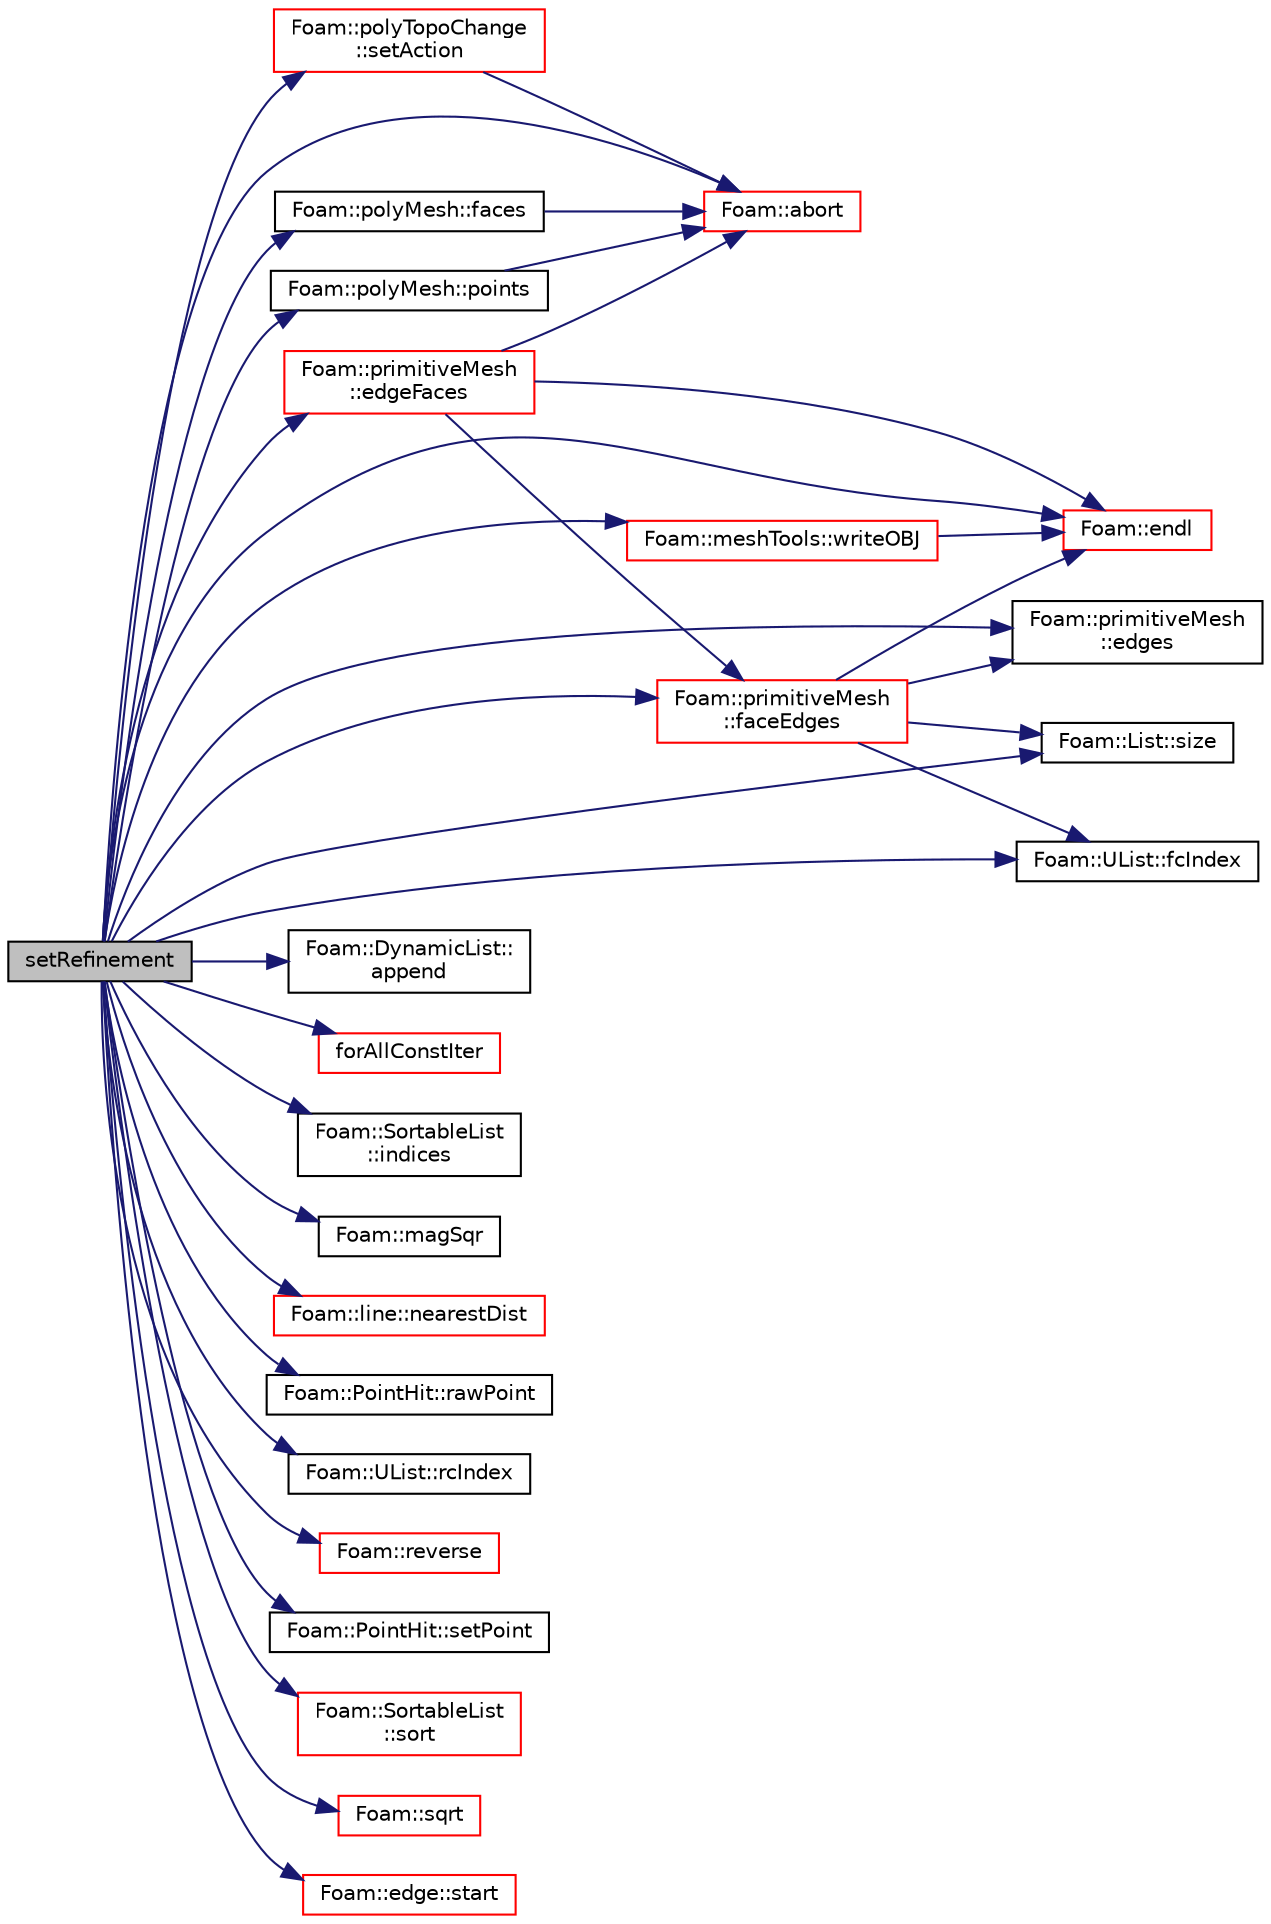 digraph "setRefinement"
{
  bgcolor="transparent";
  edge [fontname="Helvetica",fontsize="10",labelfontname="Helvetica",labelfontsize="10"];
  node [fontname="Helvetica",fontsize="10",shape=record];
  rankdir="LR";
  Node433 [label="setRefinement",height=0.2,width=0.4,color="black", fillcolor="grey75", style="filled", fontcolor="black"];
  Node433 -> Node434 [color="midnightblue",fontsize="10",style="solid",fontname="Helvetica"];
  Node434 [label="Foam::abort",height=0.2,width=0.4,color="red",URL="$a21851.html#a447107a607d03e417307c203fa5fb44b"];
  Node433 -> Node479 [color="midnightblue",fontsize="10",style="solid",fontname="Helvetica"];
  Node479 [label="Foam::DynamicList::\lappend",height=0.2,width=0.4,color="black",URL="$a27005.html#a7b67b42af715604376ad63a681dee6d8",tooltip="Append an element at the end of the list. "];
  Node433 -> Node480 [color="midnightblue",fontsize="10",style="solid",fontname="Helvetica"];
  Node480 [label="Foam::primitiveMesh\l::edgeFaces",height=0.2,width=0.4,color="red",URL="$a28685.html#ad38ecd2902727a890ebd437731c271c8"];
  Node480 -> Node441 [color="midnightblue",fontsize="10",style="solid",fontname="Helvetica"];
  Node441 [label="Foam::endl",height=0.2,width=0.4,color="red",URL="$a21851.html#a2db8fe02a0d3909e9351bb4275b23ce4",tooltip="Add newline and flush stream. "];
  Node480 -> Node434 [color="midnightblue",fontsize="10",style="solid",fontname="Helvetica"];
  Node480 -> Node496 [color="midnightblue",fontsize="10",style="solid",fontname="Helvetica"];
  Node496 [label="Foam::primitiveMesh\l::faceEdges",height=0.2,width=0.4,color="red",URL="$a28685.html#adbfcf489a527a07c33d684834faace79"];
  Node496 -> Node441 [color="midnightblue",fontsize="10",style="solid",fontname="Helvetica"];
  Node496 -> Node482 [color="midnightblue",fontsize="10",style="solid",fontname="Helvetica"];
  Node482 [label="Foam::primitiveMesh\l::edges",height=0.2,width=0.4,color="black",URL="$a28685.html#a21d764179912ddda5c6f95193c289846",tooltip="Return mesh edges. Uses calcEdges. "];
  Node496 -> Node483 [color="midnightblue",fontsize="10",style="solid",fontname="Helvetica"];
  Node483 [label="Foam::List::size",height=0.2,width=0.4,color="black",URL="$a26833.html#a8a5f6fa29bd4b500caf186f60245b384",tooltip="Override size to be inconsistent with allocated storage. "];
  Node496 -> Node499 [color="midnightblue",fontsize="10",style="solid",fontname="Helvetica"];
  Node499 [label="Foam::UList::fcIndex",height=0.2,width=0.4,color="black",URL="$a26837.html#a512534dbc231b74b95ff84902c1b2087",tooltip="Return the forward circular index, i.e. the next index. "];
  Node433 -> Node482 [color="midnightblue",fontsize="10",style="solid",fontname="Helvetica"];
  Node433 -> Node441 [color="midnightblue",fontsize="10",style="solid",fontname="Helvetica"];
  Node433 -> Node496 [color="midnightblue",fontsize="10",style="solid",fontname="Helvetica"];
  Node433 -> Node503 [color="midnightblue",fontsize="10",style="solid",fontname="Helvetica"];
  Node503 [label="Foam::polyMesh::faces",height=0.2,width=0.4,color="black",URL="$a28565.html#a431c0a24765f0bb6d32f6a03ce0e9b57",tooltip="Return raw faces. "];
  Node503 -> Node434 [color="midnightblue",fontsize="10",style="solid",fontname="Helvetica"];
  Node433 -> Node499 [color="midnightblue",fontsize="10",style="solid",fontname="Helvetica"];
  Node433 -> Node504 [color="midnightblue",fontsize="10",style="solid",fontname="Helvetica"];
  Node504 [label="forAllConstIter",height=0.2,width=0.4,color="red",URL="$a39311.html#ae21e2836509b0fa7f7cedf6493b11b09"];
  Node433 -> Node751 [color="midnightblue",fontsize="10",style="solid",fontname="Helvetica"];
  Node751 [label="Foam::SortableList\l::indices",height=0.2,width=0.4,color="black",URL="$a27033.html#a28bce53bb8731da2b5f7a7cfb9ae2167",tooltip="Return the list of sorted indices. Updated every sort. "];
  Node433 -> Node752 [color="midnightblue",fontsize="10",style="solid",fontname="Helvetica"];
  Node752 [label="Foam::magSqr",height=0.2,width=0.4,color="black",URL="$a21851.html#ae6fff2c6981e6d9618aa5038e69def6e"];
  Node433 -> Node753 [color="midnightblue",fontsize="10",style="solid",fontname="Helvetica"];
  Node753 [label="Foam::line::nearestDist",height=0.2,width=0.4,color="red",URL="$a28705.html#a0ab00eab07060abff696ebe967f3fce0",tooltip="Return nearest distance to line from a given point. "];
  Node433 -> Node755 [color="midnightblue",fontsize="10",style="solid",fontname="Helvetica"];
  Node755 [label="Foam::polyMesh::points",height=0.2,width=0.4,color="black",URL="$a28565.html#ac44123fc1265297c41a43c3b62fdb4c2",tooltip="Return raw points. "];
  Node755 -> Node434 [color="midnightblue",fontsize="10",style="solid",fontname="Helvetica"];
  Node433 -> Node756 [color="midnightblue",fontsize="10",style="solid",fontname="Helvetica"];
  Node756 [label="Foam::PointHit::rawPoint",height=0.2,width=0.4,color="black",URL="$a28713.html#a479a270e3db1518fd61b8a756455786b",tooltip="Return point with no checking. "];
  Node433 -> Node757 [color="midnightblue",fontsize="10",style="solid",fontname="Helvetica"];
  Node757 [label="Foam::UList::rcIndex",height=0.2,width=0.4,color="black",URL="$a26837.html#a286b66c68007df4532de24354ec487cb",tooltip="Return the reverse circular index, i.e. the previous index. "];
  Node433 -> Node758 [color="midnightblue",fontsize="10",style="solid",fontname="Helvetica"];
  Node758 [label="Foam::reverse",height=0.2,width=0.4,color="red",URL="$a21851.html#a7153d7a33d40be3be4187d0e581437fe"];
  Node433 -> Node760 [color="midnightblue",fontsize="10",style="solid",fontname="Helvetica"];
  Node760 [label="Foam::polyTopoChange\l::setAction",height=0.2,width=0.4,color="red",URL="$a22449.html#a40a23962b792d24f4cb999f5b55aece2",tooltip="For compatibility with polyTopoChange: set topological action. "];
  Node760 -> Node434 [color="midnightblue",fontsize="10",style="solid",fontname="Helvetica"];
  Node433 -> Node853 [color="midnightblue",fontsize="10",style="solid",fontname="Helvetica"];
  Node853 [label="Foam::PointHit::setPoint",height=0.2,width=0.4,color="black",URL="$a28713.html#a06197856d3e9d1625db3f88c38dc522a"];
  Node433 -> Node483 [color="midnightblue",fontsize="10",style="solid",fontname="Helvetica"];
  Node433 -> Node854 [color="midnightblue",fontsize="10",style="solid",fontname="Helvetica"];
  Node854 [label="Foam::SortableList\l::sort",height=0.2,width=0.4,color="red",URL="$a27033.html#a47fdc9eea42b6975cdc835bb2e08810e",tooltip="(stable) sort the list (if changed after construction time) "];
  Node433 -> Node858 [color="midnightblue",fontsize="10",style="solid",fontname="Helvetica"];
  Node858 [label="Foam::sqrt",height=0.2,width=0.4,color="red",URL="$a21851.html#a8616bd62eebf2342a80222fecb1bda71"];
  Node433 -> Node859 [color="midnightblue",fontsize="10",style="solid",fontname="Helvetica"];
  Node859 [label="Foam::edge::start",height=0.2,width=0.4,color="red",URL="$a28361.html#afe56bdd2031bbf8321e35e2330c0b990",tooltip="Return start vertex label. "];
  Node433 -> Node861 [color="midnightblue",fontsize="10",style="solid",fontname="Helvetica"];
  Node861 [label="Foam::meshTools::writeOBJ",height=0.2,width=0.4,color="red",URL="$a21883.html#afd76c6ccc8ee4a5957f0232218167c17",tooltip="Write obj representation of point. "];
  Node861 -> Node441 [color="midnightblue",fontsize="10",style="solid",fontname="Helvetica"];
}
